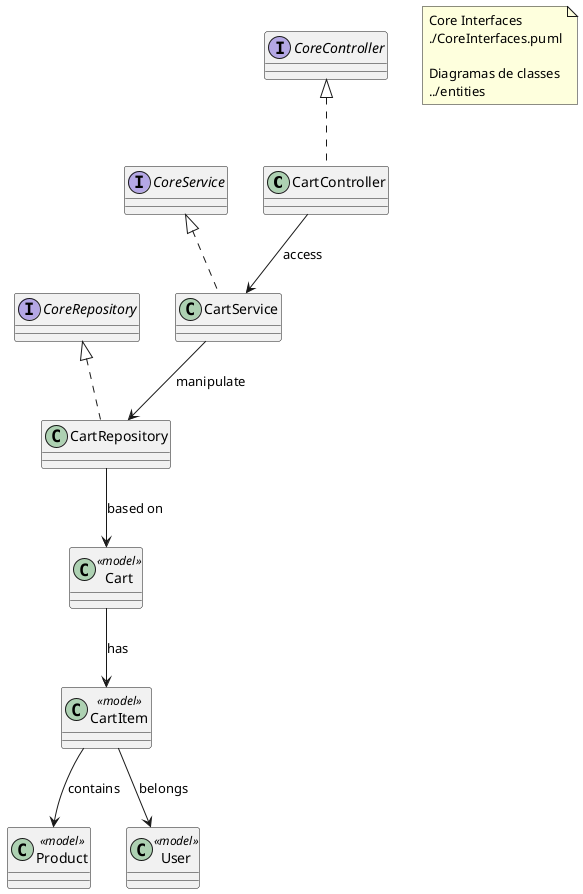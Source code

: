 @startuml

class CartController implements CoreController {}
class CartService implements CoreService {}
class CartRepository implements CoreRepository {}

class Cart <<model>> {}
class CartItem <<model>> {}
class Product <<model>> {}
class User <<model>> {}

' Relationships
CartController --> CartService : access
CartService --> CartRepository : manipulate
CartRepository --> Cart : based on
Cart --> CartItem : has
CartItem --> Product : contains
CartItem --> User : belongs

note as N1
Core Interfaces
./CoreInterfaces.puml

Diagramas de classes
../entities
end note

@enduml